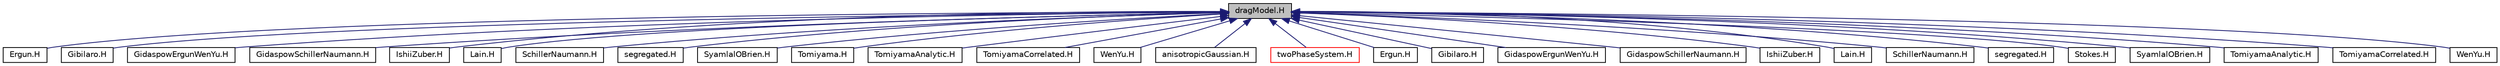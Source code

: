 digraph "dragModel.H"
{
  bgcolor="transparent";
  edge [fontname="Helvetica",fontsize="10",labelfontname="Helvetica",labelfontsize="10"];
  node [fontname="Helvetica",fontsize="10",shape=record];
  Node4 [label="dragModel.H",height=0.2,width=0.4,color="black", fillcolor="grey75", style="filled", fontcolor="black"];
  Node4 -> Node5 [dir="back",color="midnightblue",fontsize="10",style="solid",fontname="Helvetica"];
  Node5 [label="Ergun.H",height=0.2,width=0.4,color="black",URL="$a03432.html"];
  Node4 -> Node6 [dir="back",color="midnightblue",fontsize="10",style="solid",fontname="Helvetica"];
  Node6 [label="Gibilaro.H",height=0.2,width=0.4,color="black",URL="$a03456.html"];
  Node4 -> Node7 [dir="back",color="midnightblue",fontsize="10",style="solid",fontname="Helvetica"];
  Node7 [label="GidaspowErgunWenYu.H",height=0.2,width=0.4,color="black",URL="$a03468.html"];
  Node4 -> Node8 [dir="back",color="midnightblue",fontsize="10",style="solid",fontname="Helvetica"];
  Node8 [label="GidaspowSchillerNaumann.H",height=0.2,width=0.4,color="black",URL="$a03480.html"];
  Node4 -> Node9 [dir="back",color="midnightblue",fontsize="10",style="solid",fontname="Helvetica"];
  Node9 [label="IshiiZuber.H",height=0.2,width=0.4,color="black",URL="$a03528.html"];
  Node4 -> Node10 [dir="back",color="midnightblue",fontsize="10",style="solid",fontname="Helvetica"];
  Node10 [label="Lain.H",height=0.2,width=0.4,color="black",URL="$a03540.html"];
  Node4 -> Node11 [dir="back",color="midnightblue",fontsize="10",style="solid",fontname="Helvetica"];
  Node11 [label="SchillerNaumann.H",height=0.2,width=0.4,color="black",URL="$a03888.html"];
  Node4 -> Node12 [dir="back",color="midnightblue",fontsize="10",style="solid",fontname="Helvetica"];
  Node12 [label="segregated.H",height=0.2,width=0.4,color="black",URL="$a03900.html"];
  Node4 -> Node13 [dir="back",color="midnightblue",fontsize="10",style="solid",fontname="Helvetica"];
  Node13 [label="SyamlalOBrien.H",height=0.2,width=0.4,color="black",URL="$a03936.html"];
  Node4 -> Node14 [dir="back",color="midnightblue",fontsize="10",style="solid",fontname="Helvetica"];
  Node14 [label="Tomiyama.H",height=0.2,width=0.4,color="black",URL="$a01091.html"];
  Node4 -> Node15 [dir="back",color="midnightblue",fontsize="10",style="solid",fontname="Helvetica"];
  Node15 [label="TomiyamaAnalytic.H",height=0.2,width=0.4,color="black",URL="$a03948.html"];
  Node4 -> Node16 [dir="back",color="midnightblue",fontsize="10",style="solid",fontname="Helvetica"];
  Node16 [label="TomiyamaCorrelated.H",height=0.2,width=0.4,color="black",URL="$a03972.html"];
  Node4 -> Node17 [dir="back",color="midnightblue",fontsize="10",style="solid",fontname="Helvetica"];
  Node17 [label="WenYu.H",height=0.2,width=0.4,color="black",URL="$a04146.html"];
  Node4 -> Node18 [dir="back",color="midnightblue",fontsize="10",style="solid",fontname="Helvetica"];
  Node18 [label="anisotropicGaussian.H",height=0.2,width=0.4,color="black",URL="$a01367.html"];
  Node4 -> Node19 [dir="back",color="midnightblue",fontsize="10",style="solid",fontname="Helvetica"];
  Node19 [label="twoPhaseSystem.H",height=0.2,width=0.4,color="red",URL="$a01667.html"];
  Node4 -> Node31 [dir="back",color="midnightblue",fontsize="10",style="solid",fontname="Helvetica"];
  Node31 [label="Ergun.H",height=0.2,width=0.4,color="black",URL="$a03435.html"];
  Node4 -> Node32 [dir="back",color="midnightblue",fontsize="10",style="solid",fontname="Helvetica"];
  Node32 [label="Gibilaro.H",height=0.2,width=0.4,color="black",URL="$a03459.html"];
  Node4 -> Node33 [dir="back",color="midnightblue",fontsize="10",style="solid",fontname="Helvetica"];
  Node33 [label="GidaspowErgunWenYu.H",height=0.2,width=0.4,color="black",URL="$a03471.html"];
  Node4 -> Node34 [dir="back",color="midnightblue",fontsize="10",style="solid",fontname="Helvetica"];
  Node34 [label="GidaspowSchillerNaumann.H",height=0.2,width=0.4,color="black",URL="$a03483.html"];
  Node4 -> Node35 [dir="back",color="midnightblue",fontsize="10",style="solid",fontname="Helvetica"];
  Node35 [label="IshiiZuber.H",height=0.2,width=0.4,color="black",URL="$a03531.html"];
  Node4 -> Node36 [dir="back",color="midnightblue",fontsize="10",style="solid",fontname="Helvetica"];
  Node36 [label="Lain.H",height=0.2,width=0.4,color="black",URL="$a03543.html"];
  Node4 -> Node37 [dir="back",color="midnightblue",fontsize="10",style="solid",fontname="Helvetica"];
  Node37 [label="SchillerNaumann.H",height=0.2,width=0.4,color="black",URL="$a03891.html"];
  Node4 -> Node38 [dir="back",color="midnightblue",fontsize="10",style="solid",fontname="Helvetica"];
  Node38 [label="segregated.H",height=0.2,width=0.4,color="black",URL="$a03903.html"];
  Node4 -> Node39 [dir="back",color="midnightblue",fontsize="10",style="solid",fontname="Helvetica"];
  Node39 [label="Stokes.H",height=0.2,width=0.4,color="black",URL="$a01706.html"];
  Node4 -> Node40 [dir="back",color="midnightblue",fontsize="10",style="solid",fontname="Helvetica"];
  Node40 [label="SyamlalOBrien.H",height=0.2,width=0.4,color="black",URL="$a03939.html"];
  Node4 -> Node41 [dir="back",color="midnightblue",fontsize="10",style="solid",fontname="Helvetica"];
  Node41 [label="TomiyamaAnalytic.H",height=0.2,width=0.4,color="black",URL="$a03951.html"];
  Node4 -> Node42 [dir="back",color="midnightblue",fontsize="10",style="solid",fontname="Helvetica"];
  Node42 [label="TomiyamaCorrelated.H",height=0.2,width=0.4,color="black",URL="$a03975.html"];
  Node4 -> Node43 [dir="back",color="midnightblue",fontsize="10",style="solid",fontname="Helvetica"];
  Node43 [label="WenYu.H",height=0.2,width=0.4,color="black",URL="$a04149.html"];
}
